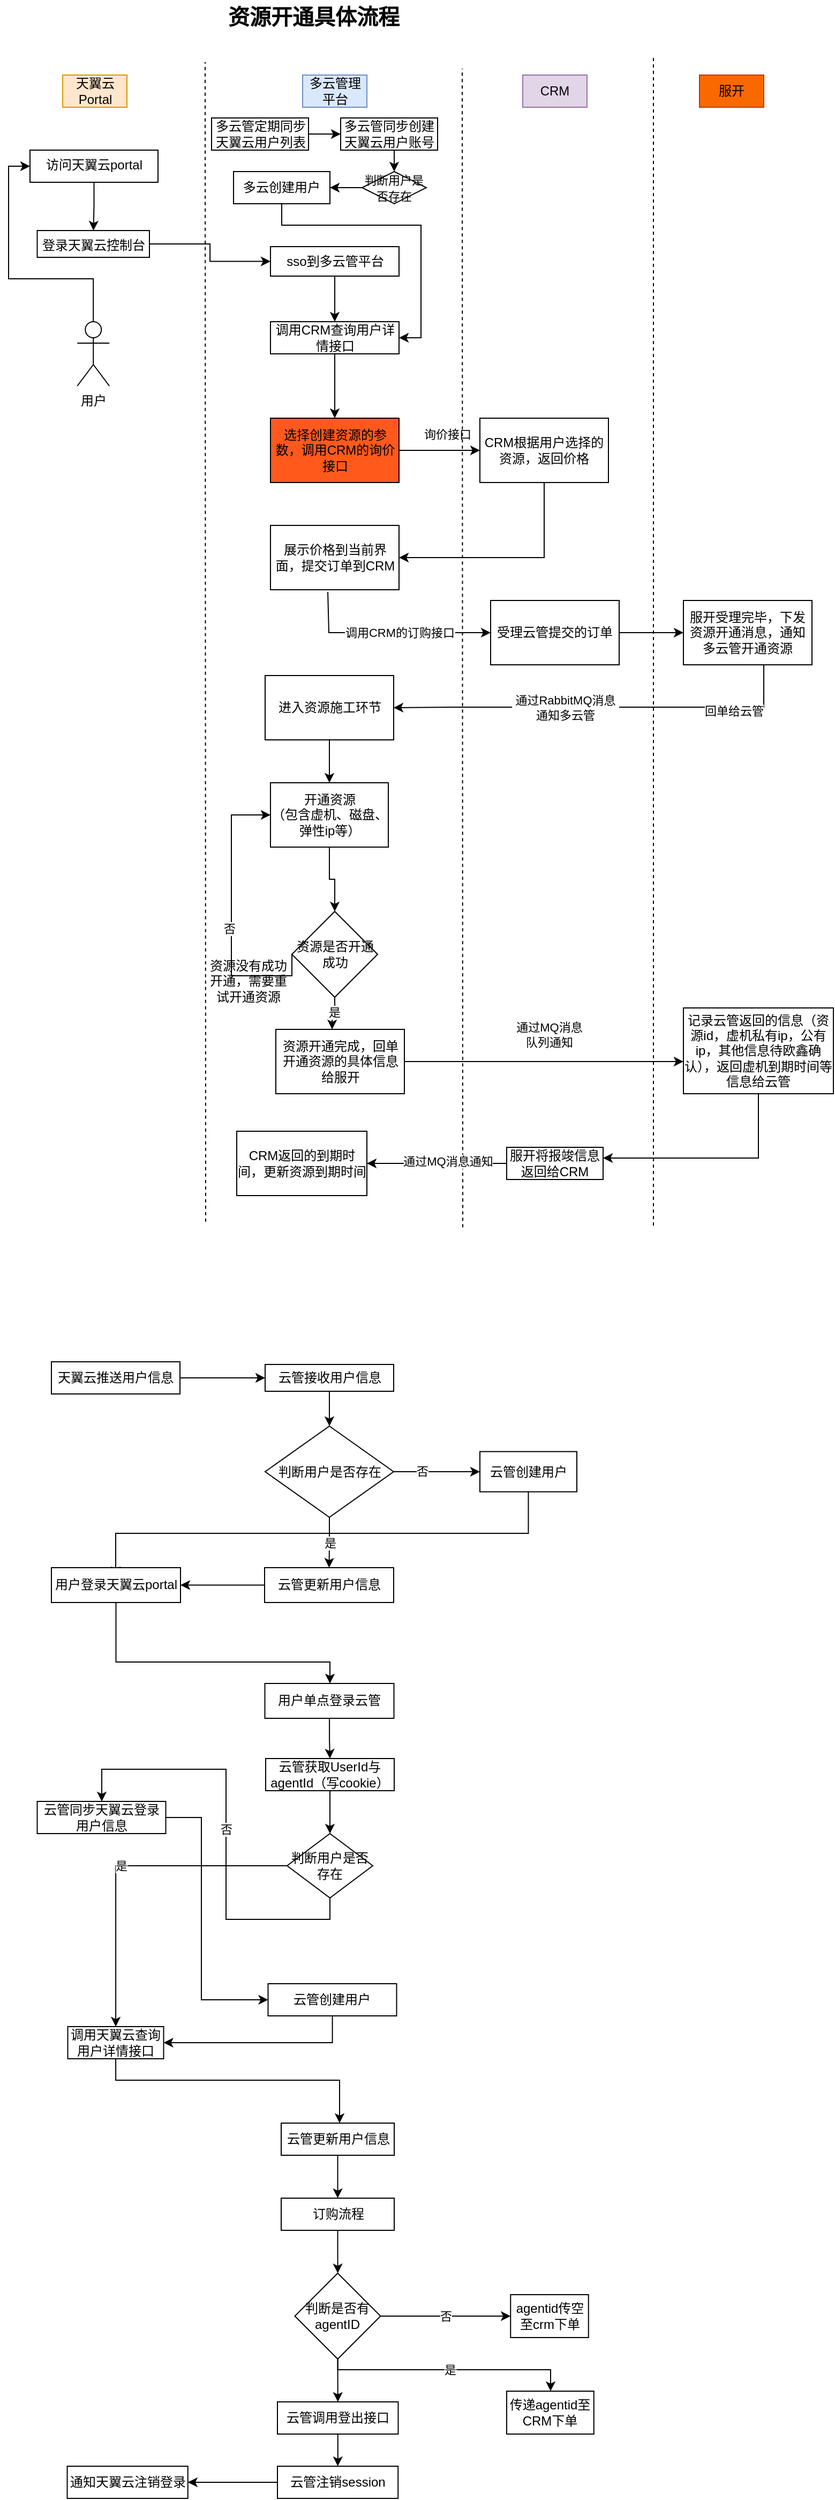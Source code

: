 <mxfile version="17.4.3" type="github">
  <diagram id="rpGUyRY0c6zzdN_JAQHF" name="Page-1">
    <mxGraphModel dx="782" dy="468" grid="1" gridSize="10" guides="1" tooltips="1" connect="1" arrows="1" fold="1" page="1" pageScale="1" pageWidth="827" pageHeight="1169" math="0" shadow="0">
      <root>
        <mxCell id="0" />
        <mxCell id="1" parent="0" />
        <mxCell id="3JQ_DlPpZyVaK5QD3R42-3" value="" style="endArrow=none;dashed=1;html=1;rounded=0;" parent="1" edge="1">
          <mxGeometry width="50" height="50" relative="1" as="geometry">
            <mxPoint x="234" y="1159.333" as="sourcePoint" />
            <mxPoint x="233.5" y="78" as="targetPoint" />
          </mxGeometry>
        </mxCell>
        <mxCell id="3JQ_DlPpZyVaK5QD3R42-4" value="" style="endArrow=none;dashed=1;html=1;rounded=0;" parent="1" edge="1">
          <mxGeometry width="50" height="50" relative="1" as="geometry">
            <mxPoint x="474" y="1164.667" as="sourcePoint" />
            <mxPoint x="473.5" y="84" as="targetPoint" />
          </mxGeometry>
        </mxCell>
        <mxCell id="3JQ_DlPpZyVaK5QD3R42-6" value="天翼云Portal" style="text;html=1;strokeColor=#d79b00;fillColor=#ffe6cc;align=center;verticalAlign=middle;whiteSpace=wrap;rounded=0;" parent="1" vertex="1">
          <mxGeometry x="100.5" y="90" width="60" height="30" as="geometry" />
        </mxCell>
        <mxCell id="3JQ_DlPpZyVaK5QD3R42-7" value="多云管理平台" style="text;html=1;strokeColor=#6c8ebf;fillColor=#dae8fc;align=center;verticalAlign=middle;whiteSpace=wrap;rounded=0;" parent="1" vertex="1">
          <mxGeometry x="324.5" y="90" width="60" height="30" as="geometry" />
        </mxCell>
        <mxCell id="3JQ_DlPpZyVaK5QD3R42-22" value="&lt;b&gt;&lt;font style=&quot;font-size: 20px&quot;&gt;资源开通具体流程&lt;/font&gt;&lt;/b&gt;" style="text;html=1;strokeColor=none;fillColor=none;align=center;verticalAlign=middle;whiteSpace=wrap;rounded=0;" parent="1" vertex="1">
          <mxGeometry x="239.5" y="20" width="190" height="30" as="geometry" />
        </mxCell>
        <mxCell id="ie3nvuuHlmbkClOvtdQf-4" value="" style="edgeStyle=orthogonalEdgeStyle;rounded=0;orthogonalLoop=1;jettySize=auto;html=1;entryX=0;entryY=0.5;entryDx=0;entryDy=0;" parent="1" source="ie3nvuuHlmbkClOvtdQf-1" target="ie3nvuuHlmbkClOvtdQf-3" edge="1">
          <mxGeometry relative="1" as="geometry">
            <Array as="points">
              <mxPoint x="129" y="280" />
              <mxPoint x="50" y="280" />
              <mxPoint x="50" y="175" />
            </Array>
          </mxGeometry>
        </mxCell>
        <mxCell id="ie3nvuuHlmbkClOvtdQf-1" value="用户" style="shape=umlActor;verticalLabelPosition=bottom;verticalAlign=top;html=1;outlineConnect=0;" parent="1" vertex="1">
          <mxGeometry x="114.13" y="320" width="30" height="60" as="geometry" />
        </mxCell>
        <mxCell id="ie3nvuuHlmbkClOvtdQf-8" value="" style="edgeStyle=orthogonalEdgeStyle;rounded=0;orthogonalLoop=1;jettySize=auto;html=1;" parent="1" source="ie3nvuuHlmbkClOvtdQf-3" target="ie3nvuuHlmbkClOvtdQf-7" edge="1">
          <mxGeometry relative="1" as="geometry" />
        </mxCell>
        <mxCell id="ie3nvuuHlmbkClOvtdQf-3" value="&lt;div&gt;&lt;span&gt;访问天翼云portal&lt;/span&gt;&lt;/div&gt;" style="whiteSpace=wrap;html=1;verticalAlign=top;align=center;" parent="1" vertex="1">
          <mxGeometry x="70" y="160" width="119.5" height="30" as="geometry" />
        </mxCell>
        <mxCell id="ie3nvuuHlmbkClOvtdQf-11" value="" style="edgeStyle=orthogonalEdgeStyle;rounded=0;orthogonalLoop=1;jettySize=auto;html=1;entryX=0;entryY=0.5;entryDx=0;entryDy=0;" parent="1" source="ie3nvuuHlmbkClOvtdQf-7" target="ie3nvuuHlmbkClOvtdQf-12" edge="1">
          <mxGeometry relative="1" as="geometry">
            <mxPoint x="293.5" y="248.3" as="targetPoint" />
          </mxGeometry>
        </mxCell>
        <mxCell id="ie3nvuuHlmbkClOvtdQf-7" value="登录天翼云控制台" style="whiteSpace=wrap;html=1;verticalAlign=top;align=center;" parent="1" vertex="1">
          <mxGeometry x="76.75" y="235" width="104.75" height="25" as="geometry" />
        </mxCell>
        <mxCell id="ie3nvuuHlmbkClOvtdQf-14" value="" style="edgeStyle=orthogonalEdgeStyle;rounded=0;orthogonalLoop=1;jettySize=auto;html=1;" parent="1" source="ie3nvuuHlmbkClOvtdQf-12" target="ie3nvuuHlmbkClOvtdQf-13" edge="1">
          <mxGeometry relative="1" as="geometry" />
        </mxCell>
        <mxCell id="ie3nvuuHlmbkClOvtdQf-12" value="sso到多云管平台" style="rounded=0;whiteSpace=wrap;html=1;" parent="1" vertex="1">
          <mxGeometry x="294.5" y="250" width="120" height="27.5" as="geometry" />
        </mxCell>
        <mxCell id="ie3nvuuHlmbkClOvtdQf-16" value="" style="edgeStyle=orthogonalEdgeStyle;rounded=0;orthogonalLoop=1;jettySize=auto;html=1;" parent="1" source="ie3nvuuHlmbkClOvtdQf-13" target="ie3nvuuHlmbkClOvtdQf-15" edge="1">
          <mxGeometry relative="1" as="geometry" />
        </mxCell>
        <mxCell id="ie3nvuuHlmbkClOvtdQf-13" value="调用CRM查询用户详情接口" style="rounded=0;whiteSpace=wrap;html=1;" parent="1" vertex="1">
          <mxGeometry x="294.5" y="320" width="120" height="30" as="geometry" />
        </mxCell>
        <mxCell id="ie3nvuuHlmbkClOvtdQf-22" value="" style="edgeStyle=orthogonalEdgeStyle;rounded=0;orthogonalLoop=1;jettySize=auto;html=1;" parent="1" source="ie3nvuuHlmbkClOvtdQf-15" target="ie3nvuuHlmbkClOvtdQf-21" edge="1">
          <mxGeometry relative="1" as="geometry" />
        </mxCell>
        <mxCell id="ie3nvuuHlmbkClOvtdQf-15" value="选择创建资源的参数，调用CRM的询价接口" style="rounded=0;whiteSpace=wrap;html=1;fillColor=#FF591C;" parent="1" vertex="1">
          <mxGeometry x="294.5" y="410" width="120" height="60" as="geometry" />
        </mxCell>
        <mxCell id="ie3nvuuHlmbkClOvtdQf-17" value="CRM" style="text;html=1;strokeColor=#9673a6;fillColor=#e1d5e7;align=center;verticalAlign=middle;whiteSpace=wrap;rounded=0;" parent="1" vertex="1">
          <mxGeometry x="530" y="90" width="60" height="30" as="geometry" />
        </mxCell>
        <mxCell id="ie3nvuuHlmbkClOvtdQf-18" value="服开" style="text;html=1;strokeColor=#C73500;fillColor=#fa6800;align=center;verticalAlign=middle;whiteSpace=wrap;rounded=0;fontColor=#000000;" parent="1" vertex="1">
          <mxGeometry x="695" y="90" width="60" height="30" as="geometry" />
        </mxCell>
        <mxCell id="ie3nvuuHlmbkClOvtdQf-19" value="" style="endArrow=none;dashed=1;html=1;rounded=0;" parent="1" edge="1">
          <mxGeometry width="50" height="50" relative="1" as="geometry">
            <mxPoint x="652" y="1163" as="sourcePoint" />
            <mxPoint x="652" y="73" as="targetPoint" />
          </mxGeometry>
        </mxCell>
        <mxCell id="ie3nvuuHlmbkClOvtdQf-56" style="edgeStyle=orthogonalEdgeStyle;rounded=0;orthogonalLoop=1;jettySize=auto;html=1;entryX=0;entryY=0.5;entryDx=0;entryDy=0;exitX=0.446;exitY=1.033;exitDx=0;exitDy=0;exitPerimeter=0;" parent="1" source="ie3nvuuHlmbkClOvtdQf-20" target="ie3nvuuHlmbkClOvtdQf-24" edge="1">
          <mxGeometry relative="1" as="geometry">
            <Array as="points">
              <mxPoint x="349" y="610" />
            </Array>
          </mxGeometry>
        </mxCell>
        <mxCell id="ie3nvuuHlmbkClOvtdQf-57" value="调用CRM的订购接口" style="edgeLabel;html=1;align=center;verticalAlign=middle;resizable=0;points=[];" parent="ie3nvuuHlmbkClOvtdQf-56" vertex="1" connectable="0">
          <mxGeometry x="-0.043" y="-2" relative="1" as="geometry">
            <mxPoint x="14" y="-2" as="offset" />
          </mxGeometry>
        </mxCell>
        <mxCell id="ie3nvuuHlmbkClOvtdQf-20" value="展示价格到当前界面，提交订单到CRM" style="rounded=0;whiteSpace=wrap;html=1;" parent="1" vertex="1">
          <mxGeometry x="294.5" y="510" width="120" height="60" as="geometry" />
        </mxCell>
        <mxCell id="ie3nvuuHlmbkClOvtdQf-23" style="edgeStyle=orthogonalEdgeStyle;rounded=0;orthogonalLoop=1;jettySize=auto;html=1;entryX=1;entryY=0.5;entryDx=0;entryDy=0;exitX=0.5;exitY=1;exitDx=0;exitDy=0;" parent="1" source="ie3nvuuHlmbkClOvtdQf-21" target="ie3nvuuHlmbkClOvtdQf-20" edge="1">
          <mxGeometry relative="1" as="geometry" />
        </mxCell>
        <mxCell id="ie3nvuuHlmbkClOvtdQf-21" value="CRM根据用户选择的资源，返回价格" style="rounded=0;whiteSpace=wrap;html=1;" parent="1" vertex="1">
          <mxGeometry x="490" y="410" width="120" height="60" as="geometry" />
        </mxCell>
        <mxCell id="ie3nvuuHlmbkClOvtdQf-27" value="" style="edgeStyle=orthogonalEdgeStyle;rounded=0;orthogonalLoop=1;jettySize=auto;html=1;" parent="1" source="ie3nvuuHlmbkClOvtdQf-24" target="ie3nvuuHlmbkClOvtdQf-26" edge="1">
          <mxGeometry relative="1" as="geometry" />
        </mxCell>
        <mxCell id="ie3nvuuHlmbkClOvtdQf-24" value="受理云管提交的订单" style="rounded=0;whiteSpace=wrap;html=1;" parent="1" vertex="1">
          <mxGeometry x="500" y="580" width="120" height="60" as="geometry" />
        </mxCell>
        <mxCell id="ie3nvuuHlmbkClOvtdQf-29" style="edgeStyle=orthogonalEdgeStyle;rounded=0;orthogonalLoop=1;jettySize=auto;html=1;entryX=1;entryY=0.5;entryDx=0;entryDy=0;startArrow=none;" parent="1" source="ie3nvuuHlmbkClOvtdQf-130" target="ie3nvuuHlmbkClOvtdQf-28" edge="1">
          <mxGeometry relative="1" as="geometry">
            <Array as="points" />
          </mxGeometry>
        </mxCell>
        <mxCell id="ie3nvuuHlmbkClOvtdQf-26" value="服开受理完毕，下发资源开通消息，通知多云管开通资源" style="rounded=0;whiteSpace=wrap;html=1;" parent="1" vertex="1">
          <mxGeometry x="680" y="580" width="120" height="60" as="geometry" />
        </mxCell>
        <mxCell id="ie3nvuuHlmbkClOvtdQf-38" style="edgeStyle=orthogonalEdgeStyle;rounded=0;orthogonalLoop=1;jettySize=auto;html=1;entryX=0.5;entryY=0;entryDx=0;entryDy=0;" parent="1" source="ie3nvuuHlmbkClOvtdQf-28" target="ie3nvuuHlmbkClOvtdQf-30" edge="1">
          <mxGeometry relative="1" as="geometry" />
        </mxCell>
        <mxCell id="ie3nvuuHlmbkClOvtdQf-28" value="进入资源施工环节" style="rounded=0;whiteSpace=wrap;html=1;" parent="1" vertex="1">
          <mxGeometry x="289.5" y="650" width="120" height="60" as="geometry" />
        </mxCell>
        <mxCell id="ie3nvuuHlmbkClOvtdQf-37" style="edgeStyle=orthogonalEdgeStyle;rounded=0;orthogonalLoop=1;jettySize=auto;html=1;entryX=0.5;entryY=0;entryDx=0;entryDy=0;" parent="1" source="ie3nvuuHlmbkClOvtdQf-30" target="ie3nvuuHlmbkClOvtdQf-33" edge="1">
          <mxGeometry relative="1" as="geometry" />
        </mxCell>
        <mxCell id="ie3nvuuHlmbkClOvtdQf-30" value="开通资源&lt;br&gt;（包含虚机、磁盘、弹性ip等）" style="rounded=0;whiteSpace=wrap;html=1;" parent="1" vertex="1">
          <mxGeometry x="294.5" y="750" width="110" height="60" as="geometry" />
        </mxCell>
        <mxCell id="ie3nvuuHlmbkClOvtdQf-48" value="" style="edgeStyle=orthogonalEdgeStyle;rounded=0;orthogonalLoop=1;jettySize=auto;html=1;exitX=1;exitY=0.5;exitDx=0;exitDy=0;" parent="1" source="ie3nvuuHlmbkClOvtdQf-32" target="ie3nvuuHlmbkClOvtdQf-47" edge="1">
          <mxGeometry relative="1" as="geometry">
            <Array as="points">
              <mxPoint x="590" y="1010" />
              <mxPoint x="590" y="1010" />
            </Array>
          </mxGeometry>
        </mxCell>
        <mxCell id="ie3nvuuHlmbkClOvtdQf-32" value="资源开通完成，回单开通资源的具体信息&lt;br&gt;给服开" style="rounded=0;whiteSpace=wrap;html=1;" parent="1" vertex="1">
          <mxGeometry x="299.5" y="980" width="120" height="60" as="geometry" />
        </mxCell>
        <mxCell id="ie3nvuuHlmbkClOvtdQf-39" style="edgeStyle=orthogonalEdgeStyle;rounded=0;orthogonalLoop=1;jettySize=auto;html=1;entryX=0.438;entryY=0;entryDx=0;entryDy=0;entryPerimeter=0;" parent="1" source="ie3nvuuHlmbkClOvtdQf-33" target="ie3nvuuHlmbkClOvtdQf-32" edge="1">
          <mxGeometry relative="1" as="geometry" />
        </mxCell>
        <mxCell id="ie3nvuuHlmbkClOvtdQf-42" value="是" style="edgeLabel;html=1;align=center;verticalAlign=middle;resizable=0;points=[];" parent="ie3nvuuHlmbkClOvtdQf-39" vertex="1" connectable="0">
          <mxGeometry x="-0.121" y="-1" relative="1" as="geometry">
            <mxPoint as="offset" />
          </mxGeometry>
        </mxCell>
        <mxCell id="ie3nvuuHlmbkClOvtdQf-43" style="edgeStyle=orthogonalEdgeStyle;rounded=0;orthogonalLoop=1;jettySize=auto;html=1;exitX=0;exitY=0.5;exitDx=0;exitDy=0;entryX=0;entryY=0.5;entryDx=0;entryDy=0;" parent="1" source="ie3nvuuHlmbkClOvtdQf-33" target="ie3nvuuHlmbkClOvtdQf-30" edge="1">
          <mxGeometry relative="1" as="geometry">
            <mxPoint x="270" y="780" as="targetPoint" />
            <Array as="points">
              <mxPoint x="258" y="930" />
              <mxPoint x="258" y="780" />
            </Array>
          </mxGeometry>
        </mxCell>
        <mxCell id="ie3nvuuHlmbkClOvtdQf-44" value="否" style="edgeLabel;html=1;align=center;verticalAlign=middle;resizable=0;points=[];" parent="ie3nvuuHlmbkClOvtdQf-43" vertex="1" connectable="0">
          <mxGeometry x="-0.072" y="2" relative="1" as="geometry">
            <mxPoint y="1" as="offset" />
          </mxGeometry>
        </mxCell>
        <mxCell id="ie3nvuuHlmbkClOvtdQf-33" value="资源是否开通成功" style="rhombus;whiteSpace=wrap;html=1;" parent="1" vertex="1">
          <mxGeometry x="314.5" y="870" width="80" height="80" as="geometry" />
        </mxCell>
        <mxCell id="ie3nvuuHlmbkClOvtdQf-45" value="资源没有成功开通，需要重试开通资源" style="text;html=1;strokeColor=none;fillColor=none;align=center;verticalAlign=middle;whiteSpace=wrap;rounded=0;" parent="1" vertex="1">
          <mxGeometry x="232.5" y="920" width="82" height="30" as="geometry" />
        </mxCell>
        <mxCell id="ie3nvuuHlmbkClOvtdQf-134" value="" style="edgeStyle=orthogonalEdgeStyle;rounded=0;orthogonalLoop=1;jettySize=auto;html=1;fontSize=11;" parent="1" source="ie3nvuuHlmbkClOvtdQf-47" target="ie3nvuuHlmbkClOvtdQf-133" edge="1">
          <mxGeometry relative="1" as="geometry">
            <Array as="points">
              <mxPoint x="750" y="1100" />
            </Array>
          </mxGeometry>
        </mxCell>
        <mxCell id="ie3nvuuHlmbkClOvtdQf-47" value="记录云管返回的信息（资源id，虚机私有ip，公有ip，其他信息待欧鑫确认），返回虚机到期时间等信息给云管" style="rounded=0;whiteSpace=wrap;html=1;" parent="1" vertex="1">
          <mxGeometry x="680" y="960" width="140" height="80" as="geometry" />
        </mxCell>
        <mxCell id="ie3nvuuHlmbkClOvtdQf-50" value="CRM返回的到期时间，更新资源到期时间" style="rounded=0;whiteSpace=wrap;html=1;" parent="1" vertex="1">
          <mxGeometry x="263" y="1075" width="121.5" height="60" as="geometry" />
        </mxCell>
        <mxCell id="ie3nvuuHlmbkClOvtdQf-118" style="edgeStyle=orthogonalEdgeStyle;rounded=0;orthogonalLoop=1;jettySize=auto;html=1;exitX=1;exitY=0.5;exitDx=0;exitDy=0;entryX=0;entryY=0.5;entryDx=0;entryDy=0;" parent="1" source="ie3nvuuHlmbkClOvtdQf-115" target="ie3nvuuHlmbkClOvtdQf-116" edge="1">
          <mxGeometry relative="1" as="geometry" />
        </mxCell>
        <mxCell id="ie3nvuuHlmbkClOvtdQf-115" value="多云管定期同步天翼云用户列表" style="rounded=0;whiteSpace=wrap;html=1;" parent="1" vertex="1">
          <mxGeometry x="239.5" y="130" width="90.5" height="30" as="geometry" />
        </mxCell>
        <mxCell id="ie3nvuuHlmbkClOvtdQf-122" style="edgeStyle=orthogonalEdgeStyle;rounded=0;orthogonalLoop=1;jettySize=auto;html=1;exitX=0.5;exitY=1;exitDx=0;exitDy=0;entryX=0.5;entryY=0;entryDx=0;entryDy=0;fontSize=11;" parent="1" source="ie3nvuuHlmbkClOvtdQf-116" target="ie3nvuuHlmbkClOvtdQf-120" edge="1">
          <mxGeometry relative="1" as="geometry" />
        </mxCell>
        <mxCell id="ie3nvuuHlmbkClOvtdQf-116" value="多云管同步创建天翼云用户账号" style="rounded=0;whiteSpace=wrap;html=1;" parent="1" vertex="1">
          <mxGeometry x="360" y="130" width="90.5" height="30" as="geometry" />
        </mxCell>
        <mxCell id="ie3nvuuHlmbkClOvtdQf-124" value="" style="edgeStyle=orthogonalEdgeStyle;rounded=0;orthogonalLoop=1;jettySize=auto;html=1;fontSize=11;" parent="1" source="ie3nvuuHlmbkClOvtdQf-120" target="ie3nvuuHlmbkClOvtdQf-123" edge="1">
          <mxGeometry relative="1" as="geometry" />
        </mxCell>
        <mxCell id="ie3nvuuHlmbkClOvtdQf-120" value="&lt;font style=&quot;font-size: 11px&quot;&gt;判断用户是否存在&lt;/font&gt;" style="rhombus;whiteSpace=wrap;html=1;rounded=0;" parent="1" vertex="1">
          <mxGeometry x="380" y="180" width="60" height="30" as="geometry" />
        </mxCell>
        <mxCell id="ie3nvuuHlmbkClOvtdQf-127" style="edgeStyle=orthogonalEdgeStyle;rounded=0;orthogonalLoop=1;jettySize=auto;html=1;exitX=0.5;exitY=1;exitDx=0;exitDy=0;entryX=1;entryY=0.5;entryDx=0;entryDy=0;fontSize=11;" parent="1" source="ie3nvuuHlmbkClOvtdQf-123" target="ie3nvuuHlmbkClOvtdQf-13" edge="1">
          <mxGeometry relative="1" as="geometry">
            <Array as="points">
              <mxPoint x="305" y="230" />
              <mxPoint x="435" y="230" />
              <mxPoint x="435" y="335" />
            </Array>
          </mxGeometry>
        </mxCell>
        <mxCell id="ie3nvuuHlmbkClOvtdQf-123" value="多云创建用户" style="whiteSpace=wrap;html=1;rounded=0;" parent="1" vertex="1">
          <mxGeometry x="260" y="180" width="90" height="30" as="geometry" />
        </mxCell>
        <mxCell id="ie3nvuuHlmbkClOvtdQf-130" value="通过RabbitMQ消息通知多云管" style="text;html=1;strokeColor=none;fillColor=none;align=center;verticalAlign=middle;whiteSpace=wrap;rounded=0;fontSize=11;" parent="1" vertex="1">
          <mxGeometry x="520" y="667" width="100" height="25" as="geometry" />
        </mxCell>
        <mxCell id="ie3nvuuHlmbkClOvtdQf-131" value="" style="edgeStyle=orthogonalEdgeStyle;rounded=0;orthogonalLoop=1;jettySize=auto;html=1;entryX=1;entryY=0.5;entryDx=0;entryDy=0;endArrow=none;" parent="1" source="ie3nvuuHlmbkClOvtdQf-26" target="ie3nvuuHlmbkClOvtdQf-130" edge="1">
          <mxGeometry relative="1" as="geometry">
            <mxPoint x="755" y="640" as="sourcePoint" />
            <mxPoint x="409.5" y="680" as="targetPoint" />
            <Array as="points">
              <mxPoint x="755" y="680" />
            </Array>
          </mxGeometry>
        </mxCell>
        <mxCell id="ie3nvuuHlmbkClOvtdQf-132" value="回单给云管" style="edgeLabel;html=1;align=center;verticalAlign=middle;resizable=0;points=[];" parent="ie3nvuuHlmbkClOvtdQf-131" vertex="1" connectable="0">
          <mxGeometry x="-0.228" y="3" relative="1" as="geometry">
            <mxPoint as="offset" />
          </mxGeometry>
        </mxCell>
        <mxCell id="ie3nvuuHlmbkClOvtdQf-136" style="edgeStyle=orthogonalEdgeStyle;rounded=0;orthogonalLoop=1;jettySize=auto;html=1;exitX=0;exitY=0.5;exitDx=0;exitDy=0;entryX=1;entryY=0.5;entryDx=0;entryDy=0;fontSize=11;" parent="1" source="ie3nvuuHlmbkClOvtdQf-133" target="ie3nvuuHlmbkClOvtdQf-50" edge="1">
          <mxGeometry relative="1" as="geometry" />
        </mxCell>
        <mxCell id="ie3nvuuHlmbkClOvtdQf-137" value="通过MQ消息通知" style="edgeLabel;html=1;align=center;verticalAlign=middle;resizable=0;points=[];fontSize=11;" parent="ie3nvuuHlmbkClOvtdQf-136" vertex="1" connectable="0">
          <mxGeometry x="-0.157" y="-2" relative="1" as="geometry">
            <mxPoint as="offset" />
          </mxGeometry>
        </mxCell>
        <mxCell id="ie3nvuuHlmbkClOvtdQf-133" value="服开将报竣信息返回给CRM" style="rounded=0;whiteSpace=wrap;html=1;" parent="1" vertex="1">
          <mxGeometry x="515" y="1090" width="90" height="30" as="geometry" />
        </mxCell>
        <mxCell id="ie3nvuuHlmbkClOvtdQf-138" value="询价接口" style="text;html=1;strokeColor=none;fillColor=none;align=center;verticalAlign=middle;whiteSpace=wrap;rounded=0;fontSize=11;" parent="1" vertex="1">
          <mxGeometry x="429.5" y="410" width="60" height="30" as="geometry" />
        </mxCell>
        <mxCell id="ie3nvuuHlmbkClOvtdQf-139" value="通过MQ消息队列通知" style="text;html=1;strokeColor=none;fillColor=none;align=center;verticalAlign=middle;whiteSpace=wrap;rounded=0;fontSize=11;" parent="1" vertex="1">
          <mxGeometry x="520" y="970" width="70" height="30" as="geometry" />
        </mxCell>
        <mxCell id="WClCgP55gZh7MA9KjBYT-3" value="" style="edgeStyle=orthogonalEdgeStyle;rounded=0;orthogonalLoop=1;jettySize=auto;html=1;" edge="1" parent="1" source="WClCgP55gZh7MA9KjBYT-1" target="WClCgP55gZh7MA9KjBYT-2">
          <mxGeometry relative="1" as="geometry" />
        </mxCell>
        <mxCell id="WClCgP55gZh7MA9KjBYT-1" value="天翼云推送用户信息" style="rounded=0;whiteSpace=wrap;html=1;" vertex="1" parent="1">
          <mxGeometry x="90" y="1290" width="120" height="30" as="geometry" />
        </mxCell>
        <mxCell id="WClCgP55gZh7MA9KjBYT-7" value="" style="edgeStyle=orthogonalEdgeStyle;rounded=0;orthogonalLoop=1;jettySize=auto;html=1;" edge="1" parent="1" source="WClCgP55gZh7MA9KjBYT-2" target="WClCgP55gZh7MA9KjBYT-6">
          <mxGeometry relative="1" as="geometry" />
        </mxCell>
        <mxCell id="WClCgP55gZh7MA9KjBYT-2" value="云管接收用户信息" style="whiteSpace=wrap;html=1;rounded=0;" vertex="1" parent="1">
          <mxGeometry x="289.5" y="1292.5" width="120" height="25" as="geometry" />
        </mxCell>
        <mxCell id="WClCgP55gZh7MA9KjBYT-9" value="是" style="edgeStyle=orthogonalEdgeStyle;rounded=0;orthogonalLoop=1;jettySize=auto;html=1;" edge="1" parent="1" source="WClCgP55gZh7MA9KjBYT-6" target="WClCgP55gZh7MA9KjBYT-8">
          <mxGeometry relative="1" as="geometry" />
        </mxCell>
        <mxCell id="WClCgP55gZh7MA9KjBYT-11" value="" style="edgeStyle=orthogonalEdgeStyle;rounded=0;orthogonalLoop=1;jettySize=auto;html=1;" edge="1" parent="1" source="WClCgP55gZh7MA9KjBYT-6" target="WClCgP55gZh7MA9KjBYT-10">
          <mxGeometry relative="1" as="geometry">
            <Array as="points">
              <mxPoint x="450" y="1393" />
              <mxPoint x="450" y="1393" />
            </Array>
          </mxGeometry>
        </mxCell>
        <mxCell id="WClCgP55gZh7MA9KjBYT-17" value="否" style="edgeLabel;html=1;align=center;verticalAlign=middle;resizable=0;points=[];" vertex="1" connectable="0" parent="WClCgP55gZh7MA9KjBYT-11">
          <mxGeometry x="-0.35" y="1" relative="1" as="geometry">
            <mxPoint as="offset" />
          </mxGeometry>
        </mxCell>
        <mxCell id="WClCgP55gZh7MA9KjBYT-6" value="判断用户是否存在" style="rhombus;whiteSpace=wrap;html=1;rounded=0;" vertex="1" parent="1">
          <mxGeometry x="289.5" y="1350" width="120" height="85" as="geometry" />
        </mxCell>
        <mxCell id="WClCgP55gZh7MA9KjBYT-13" value="" style="edgeStyle=orthogonalEdgeStyle;rounded=0;orthogonalLoop=1;jettySize=auto;html=1;" edge="1" parent="1" source="WClCgP55gZh7MA9KjBYT-8" target="WClCgP55gZh7MA9KjBYT-12">
          <mxGeometry relative="1" as="geometry" />
        </mxCell>
        <mxCell id="WClCgP55gZh7MA9KjBYT-8" value="云管更新用户信息" style="whiteSpace=wrap;html=1;rounded=0;" vertex="1" parent="1">
          <mxGeometry x="289" y="1482" width="120.5" height="32.5" as="geometry" />
        </mxCell>
        <mxCell id="WClCgP55gZh7MA9KjBYT-16" style="edgeStyle=orthogonalEdgeStyle;rounded=0;orthogonalLoop=1;jettySize=auto;html=1;entryX=0.498;entryY=0.246;entryDx=0;entryDy=0;entryPerimeter=0;" edge="1" parent="1" source="WClCgP55gZh7MA9KjBYT-10" target="WClCgP55gZh7MA9KjBYT-12">
          <mxGeometry relative="1" as="geometry">
            <Array as="points">
              <mxPoint x="535" y="1450" />
              <mxPoint x="150" y="1450" />
            </Array>
          </mxGeometry>
        </mxCell>
        <mxCell id="WClCgP55gZh7MA9KjBYT-10" value="云管创建用户" style="whiteSpace=wrap;html=1;rounded=0;" vertex="1" parent="1">
          <mxGeometry x="490" y="1373.75" width="90.5" height="37.5" as="geometry" />
        </mxCell>
        <mxCell id="WClCgP55gZh7MA9KjBYT-15" value="" style="edgeStyle=orthogonalEdgeStyle;rounded=0;orthogonalLoop=1;jettySize=auto;html=1;" edge="1" parent="1" source="WClCgP55gZh7MA9KjBYT-12" target="WClCgP55gZh7MA9KjBYT-14">
          <mxGeometry relative="1" as="geometry">
            <Array as="points">
              <mxPoint x="150" y="1570" />
              <mxPoint x="350" y="1570" />
            </Array>
          </mxGeometry>
        </mxCell>
        <mxCell id="WClCgP55gZh7MA9KjBYT-12" value="用户登录天翼云portal" style="whiteSpace=wrap;html=1;rounded=0;" vertex="1" parent="1">
          <mxGeometry x="90" y="1482" width="120.5" height="32.5" as="geometry" />
        </mxCell>
        <mxCell id="WClCgP55gZh7MA9KjBYT-19" value="" style="edgeStyle=orthogonalEdgeStyle;rounded=0;orthogonalLoop=1;jettySize=auto;html=1;" edge="1" parent="1" source="WClCgP55gZh7MA9KjBYT-14" target="WClCgP55gZh7MA9KjBYT-18">
          <mxGeometry relative="1" as="geometry" />
        </mxCell>
        <mxCell id="WClCgP55gZh7MA9KjBYT-14" value="用户单点登录云管" style="whiteSpace=wrap;html=1;rounded=0;" vertex="1" parent="1">
          <mxGeometry x="289.25" y="1590" width="120.5" height="32.5" as="geometry" />
        </mxCell>
        <mxCell id="WClCgP55gZh7MA9KjBYT-23" value="" style="edgeStyle=orthogonalEdgeStyle;rounded=0;orthogonalLoop=1;jettySize=auto;html=1;" edge="1" parent="1" source="WClCgP55gZh7MA9KjBYT-18" target="WClCgP55gZh7MA9KjBYT-22">
          <mxGeometry relative="1" as="geometry" />
        </mxCell>
        <mxCell id="WClCgP55gZh7MA9KjBYT-18" value="云管获取UserId与agentId（写cookie）" style="whiteSpace=wrap;html=1;rounded=0;" vertex="1" parent="1">
          <mxGeometry x="290" y="1660" width="120" height="30" as="geometry" />
        </mxCell>
        <mxCell id="WClCgP55gZh7MA9KjBYT-25" value="是" style="edgeStyle=orthogonalEdgeStyle;rounded=0;orthogonalLoop=1;jettySize=auto;html=1;" edge="1" parent="1" source="WClCgP55gZh7MA9KjBYT-22" target="WClCgP55gZh7MA9KjBYT-24">
          <mxGeometry relative="1" as="geometry" />
        </mxCell>
        <mxCell id="WClCgP55gZh7MA9KjBYT-31" value="否" style="edgeStyle=orthogonalEdgeStyle;rounded=0;orthogonalLoop=1;jettySize=auto;html=1;" edge="1" parent="1" source="WClCgP55gZh7MA9KjBYT-22" target="WClCgP55gZh7MA9KjBYT-30">
          <mxGeometry relative="1" as="geometry">
            <Array as="points">
              <mxPoint x="350" y="1810" />
              <mxPoint x="253" y="1810" />
              <mxPoint x="253" y="1670" />
              <mxPoint x="137" y="1670" />
            </Array>
          </mxGeometry>
        </mxCell>
        <mxCell id="WClCgP55gZh7MA9KjBYT-22" value="判断用户是否存在" style="rhombus;whiteSpace=wrap;html=1;rounded=0;" vertex="1" parent="1">
          <mxGeometry x="310" y="1730" width="80" height="60" as="geometry" />
        </mxCell>
        <mxCell id="WClCgP55gZh7MA9KjBYT-29" value="" style="edgeStyle=orthogonalEdgeStyle;rounded=0;orthogonalLoop=1;jettySize=auto;html=1;" edge="1" parent="1" source="WClCgP55gZh7MA9KjBYT-24" target="WClCgP55gZh7MA9KjBYT-28">
          <mxGeometry relative="1" as="geometry">
            <Array as="points">
              <mxPoint x="150" y="1960" />
              <mxPoint x="359" y="1960" />
            </Array>
          </mxGeometry>
        </mxCell>
        <mxCell id="WClCgP55gZh7MA9KjBYT-24" value="调用天翼云查询用户详情接口" style="whiteSpace=wrap;html=1;rounded=0;" vertex="1" parent="1">
          <mxGeometry x="105.25" y="1910" width="89.5" height="30" as="geometry" />
        </mxCell>
        <mxCell id="WClCgP55gZh7MA9KjBYT-36" value="" style="edgeStyle=orthogonalEdgeStyle;rounded=0;orthogonalLoop=1;jettySize=auto;html=1;" edge="1" parent="1" source="WClCgP55gZh7MA9KjBYT-28" target="WClCgP55gZh7MA9KjBYT-35">
          <mxGeometry relative="1" as="geometry" />
        </mxCell>
        <mxCell id="WClCgP55gZh7MA9KjBYT-28" value="云管更新用户信息" style="whiteSpace=wrap;html=1;rounded=0;" vertex="1" parent="1">
          <mxGeometry x="304.5" y="2000" width="105.5" height="30" as="geometry" />
        </mxCell>
        <mxCell id="WClCgP55gZh7MA9KjBYT-33" value="" style="edgeStyle=orthogonalEdgeStyle;rounded=0;orthogonalLoop=1;jettySize=auto;html=1;" edge="1" parent="1" source="WClCgP55gZh7MA9KjBYT-30" target="WClCgP55gZh7MA9KjBYT-32">
          <mxGeometry relative="1" as="geometry">
            <Array as="points">
              <mxPoint x="230" y="1715" />
              <mxPoint x="230" y="1885" />
            </Array>
          </mxGeometry>
        </mxCell>
        <mxCell id="WClCgP55gZh7MA9KjBYT-30" value="云管同步天翼云登录用户信息" style="whiteSpace=wrap;html=1;rounded=0;" vertex="1" parent="1">
          <mxGeometry x="76.75" y="1700" width="120" height="30" as="geometry" />
        </mxCell>
        <mxCell id="WClCgP55gZh7MA9KjBYT-34" style="edgeStyle=orthogonalEdgeStyle;rounded=0;orthogonalLoop=1;jettySize=auto;html=1;entryX=1;entryY=0.5;entryDx=0;entryDy=0;" edge="1" parent="1" source="WClCgP55gZh7MA9KjBYT-32" target="WClCgP55gZh7MA9KjBYT-24">
          <mxGeometry relative="1" as="geometry">
            <Array as="points">
              <mxPoint x="352" y="1925" />
            </Array>
          </mxGeometry>
        </mxCell>
        <mxCell id="WClCgP55gZh7MA9KjBYT-32" value="云管创建用户" style="whiteSpace=wrap;html=1;rounded=0;" vertex="1" parent="1">
          <mxGeometry x="292.25" y="1870" width="120" height="30" as="geometry" />
        </mxCell>
        <mxCell id="WClCgP55gZh7MA9KjBYT-38" value="" style="edgeStyle=orthogonalEdgeStyle;rounded=0;orthogonalLoop=1;jettySize=auto;html=1;" edge="1" parent="1" source="WClCgP55gZh7MA9KjBYT-35" target="WClCgP55gZh7MA9KjBYT-37">
          <mxGeometry relative="1" as="geometry" />
        </mxCell>
        <mxCell id="WClCgP55gZh7MA9KjBYT-35" value="订购流程" style="whiteSpace=wrap;html=1;rounded=0;" vertex="1" parent="1">
          <mxGeometry x="304.5" y="2070" width="105.5" height="30" as="geometry" />
        </mxCell>
        <mxCell id="WClCgP55gZh7MA9KjBYT-40" value="是" style="edgeStyle=orthogonalEdgeStyle;rounded=0;orthogonalLoop=1;jettySize=auto;html=1;" edge="1" parent="1" source="WClCgP55gZh7MA9KjBYT-37" target="WClCgP55gZh7MA9KjBYT-39">
          <mxGeometry relative="1" as="geometry">
            <Array as="points">
              <mxPoint x="357" y="2230" />
              <mxPoint x="556" y="2230" />
            </Array>
          </mxGeometry>
        </mxCell>
        <mxCell id="WClCgP55gZh7MA9KjBYT-42" value="否" style="edgeStyle=orthogonalEdgeStyle;rounded=0;orthogonalLoop=1;jettySize=auto;html=1;" edge="1" parent="1" source="WClCgP55gZh7MA9KjBYT-37" target="WClCgP55gZh7MA9KjBYT-41">
          <mxGeometry relative="1" as="geometry" />
        </mxCell>
        <mxCell id="WClCgP55gZh7MA9KjBYT-44" value="" style="edgeStyle=orthogonalEdgeStyle;rounded=0;orthogonalLoop=1;jettySize=auto;html=1;" edge="1" parent="1" source="WClCgP55gZh7MA9KjBYT-37" target="WClCgP55gZh7MA9KjBYT-43">
          <mxGeometry relative="1" as="geometry" />
        </mxCell>
        <mxCell id="WClCgP55gZh7MA9KjBYT-37" value="判断是否有agentID" style="rhombus;whiteSpace=wrap;html=1;rounded=0;" vertex="1" parent="1">
          <mxGeometry x="317.25" y="2140" width="80" height="80" as="geometry" />
        </mxCell>
        <mxCell id="WClCgP55gZh7MA9KjBYT-39" value="传递agentid至CRM下单" style="whiteSpace=wrap;html=1;rounded=0;" vertex="1" parent="1">
          <mxGeometry x="515" y="2250" width="81.37" height="40" as="geometry" />
        </mxCell>
        <mxCell id="WClCgP55gZh7MA9KjBYT-41" value="agentid传空至crm下单" style="whiteSpace=wrap;html=1;rounded=0;" vertex="1" parent="1">
          <mxGeometry x="518.63" y="2160" width="72.75" height="40" as="geometry" />
        </mxCell>
        <mxCell id="WClCgP55gZh7MA9KjBYT-46" value="" style="edgeStyle=orthogonalEdgeStyle;rounded=0;orthogonalLoop=1;jettySize=auto;html=1;" edge="1" parent="1" source="WClCgP55gZh7MA9KjBYT-43" target="WClCgP55gZh7MA9KjBYT-45">
          <mxGeometry relative="1" as="geometry" />
        </mxCell>
        <mxCell id="WClCgP55gZh7MA9KjBYT-43" value="云管调用登出接口" style="whiteSpace=wrap;html=1;rounded=0;" vertex="1" parent="1">
          <mxGeometry x="301" y="2260" width="112.75" height="30" as="geometry" />
        </mxCell>
        <mxCell id="WClCgP55gZh7MA9KjBYT-48" value="" style="edgeStyle=orthogonalEdgeStyle;rounded=0;orthogonalLoop=1;jettySize=auto;html=1;" edge="1" parent="1" source="WClCgP55gZh7MA9KjBYT-45" target="WClCgP55gZh7MA9KjBYT-47">
          <mxGeometry relative="1" as="geometry" />
        </mxCell>
        <mxCell id="WClCgP55gZh7MA9KjBYT-45" value="云管注销session" style="whiteSpace=wrap;html=1;rounded=0;" vertex="1" parent="1">
          <mxGeometry x="301" y="2320" width="112.62" height="30" as="geometry" />
        </mxCell>
        <mxCell id="WClCgP55gZh7MA9KjBYT-47" value="通知天翼云注销登录" style="whiteSpace=wrap;html=1;rounded=0;" vertex="1" parent="1">
          <mxGeometry x="104.76" y="2320" width="112.62" height="30" as="geometry" />
        </mxCell>
      </root>
    </mxGraphModel>
  </diagram>
</mxfile>
